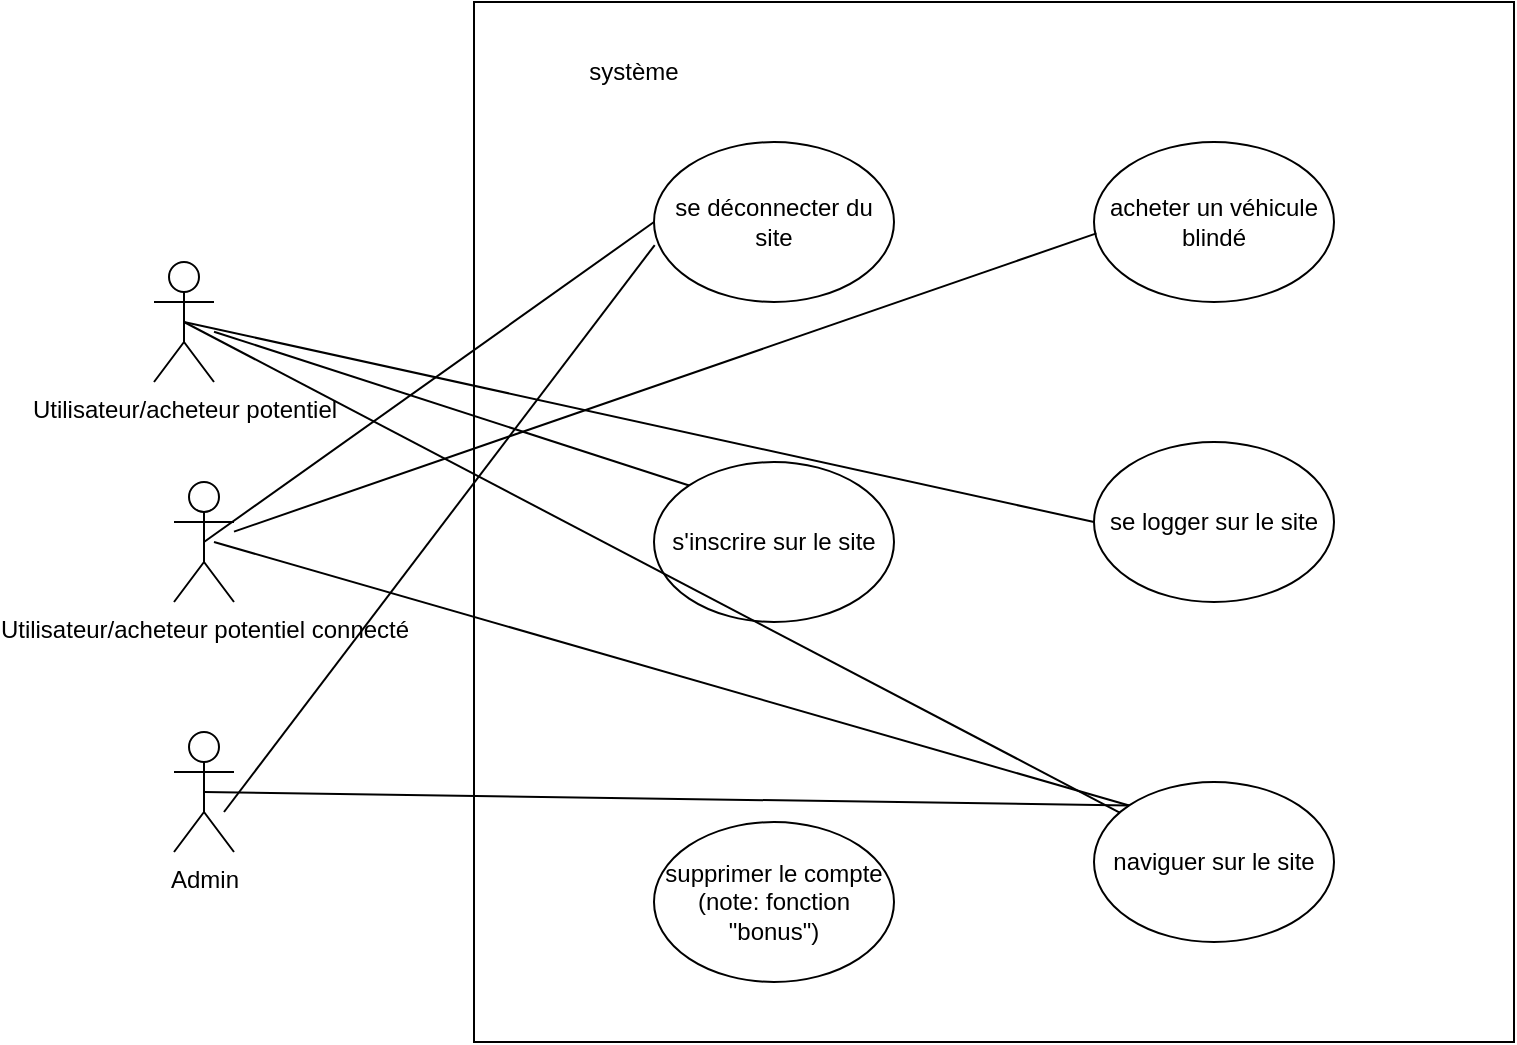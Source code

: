 <mxfile version="16.5.1" type="device"><diagram id="3bnwnVEZmcyIWHNqH_kv" name="Page-1"><mxGraphModel dx="918" dy="721" grid="1" gridSize="10" guides="1" tooltips="1" connect="1" arrows="1" fold="1" page="1" pageScale="1" pageWidth="827" pageHeight="1169" math="0" shadow="0"><root><mxCell id="0"/><mxCell id="1" parent="0"/><mxCell id="pQRpogrpFpRfjVtEAVwP-1" value="" style="whiteSpace=wrap;html=1;aspect=fixed;" vertex="1" parent="1"><mxGeometry x="250" y="220" width="520" height="520" as="geometry"/></mxCell><mxCell id="2ojAmL1oKFSkF84LwNII-1" value="Utilisateur/acheteur potentiel" style="shape=umlActor;verticalLabelPosition=bottom;labelBackgroundColor=#ffffff;verticalAlign=top;html=1;outlineConnect=0;" parent="1" vertex="1"><mxGeometry x="90" y="350" width="30" height="60" as="geometry"/></mxCell><mxCell id="2ojAmL1oKFSkF84LwNII-3" value="acheter un véhicule blindé" style="ellipse;whiteSpace=wrap;html=1;" parent="1" vertex="1"><mxGeometry x="560" y="290" width="120" height="80" as="geometry"/></mxCell><mxCell id="2ojAmL1oKFSkF84LwNII-5" value="se logger sur le site" style="ellipse;whiteSpace=wrap;html=1;fillColor=none;" parent="1" vertex="1"><mxGeometry x="560" y="440" width="120" height="80" as="geometry"/></mxCell><mxCell id="-Zm5uJB3TooLZVovpbcQ-1" value="naviguer sur le site" style="ellipse;whiteSpace=wrap;html=1;" parent="1" vertex="1"><mxGeometry x="560" y="610" width="120" height="80" as="geometry"/></mxCell><mxCell id="-Zm5uJB3TooLZVovpbcQ-2" value="se déconnecter du site" style="ellipse;whiteSpace=wrap;html=1;" parent="1" vertex="1"><mxGeometry x="340" y="290" width="120" height="80" as="geometry"/></mxCell><mxCell id="-Zm5uJB3TooLZVovpbcQ-3" value="" style="endArrow=none;html=1;endFill=0;entryX=0;entryY=0;entryDx=0;entryDy=0;" parent="1" edge="1" target="zi_Wlyaj2MjolKVx7xYj-1" source="2ojAmL1oKFSkF84LwNII-1"><mxGeometry width="50" height="50" relative="1" as="geometry"><mxPoint x="150" y="380" as="sourcePoint"/><mxPoint x="210" y="340" as="targetPoint"/></mxGeometry></mxCell><mxCell id="zi_Wlyaj2MjolKVx7xYj-1" value="s'inscrire sur le site" style="ellipse;whiteSpace=wrap;html=1;" parent="1" vertex="1"><mxGeometry x="340" y="450" width="120" height="80" as="geometry"/></mxCell><mxCell id="zi_Wlyaj2MjolKVx7xYj-4" value="supprimer le compte&lt;br&gt;(note: fonction &quot;bonus&quot;)" style="ellipse;whiteSpace=wrap;html=1;" parent="1" vertex="1"><mxGeometry x="340" y="630" width="120" height="80" as="geometry"/></mxCell><mxCell id="pQRpogrpFpRfjVtEAVwP-2" value="système" style="text;html=1;strokeColor=none;fillColor=none;align=center;verticalAlign=middle;whiteSpace=wrap;rounded=0;" vertex="1" parent="1"><mxGeometry x="300" y="240" width="60" height="30" as="geometry"/></mxCell><mxCell id="pQRpogrpFpRfjVtEAVwP-3" value="Utilisateur/acheteur potentiel connecté" style="shape=umlActor;verticalLabelPosition=bottom;labelBackgroundColor=#ffffff;verticalAlign=top;html=1;outlineConnect=0;" vertex="1" parent="1"><mxGeometry x="100" y="460" width="30" height="60" as="geometry"/></mxCell><mxCell id="pQRpogrpFpRfjVtEAVwP-9" value="Admin" style="shape=umlActor;verticalLabelPosition=bottom;labelBackgroundColor=#ffffff;verticalAlign=top;html=1;outlineConnect=0;" vertex="1" parent="1"><mxGeometry x="100" y="585" width="30" height="60" as="geometry"/></mxCell><mxCell id="pQRpogrpFpRfjVtEAVwP-10" value="" style="endArrow=none;html=1;rounded=0;entryX=0;entryY=0.5;entryDx=0;entryDy=0;exitX=0.5;exitY=0.5;exitDx=0;exitDy=0;exitPerimeter=0;" edge="1" parent="1" source="pQRpogrpFpRfjVtEAVwP-3" target="-Zm5uJB3TooLZVovpbcQ-2"><mxGeometry width="50" height="50" relative="1" as="geometry"><mxPoint x="410" y="510" as="sourcePoint"/><mxPoint x="460" y="460" as="targetPoint"/></mxGeometry></mxCell><mxCell id="pQRpogrpFpRfjVtEAVwP-11" value="" style="endArrow=none;html=1;rounded=0;exitX=0.5;exitY=0.5;exitDx=0;exitDy=0;exitPerimeter=0;" edge="1" parent="1" source="2ojAmL1oKFSkF84LwNII-1" target="-Zm5uJB3TooLZVovpbcQ-1"><mxGeometry width="50" height="50" relative="1" as="geometry"><mxPoint x="410" y="510" as="sourcePoint"/><mxPoint x="460" y="460" as="targetPoint"/></mxGeometry></mxCell><mxCell id="pQRpogrpFpRfjVtEAVwP-12" value="" style="endArrow=none;html=1;rounded=0;entryX=0;entryY=0;entryDx=0;entryDy=0;" edge="1" parent="1" target="-Zm5uJB3TooLZVovpbcQ-1"><mxGeometry width="50" height="50" relative="1" as="geometry"><mxPoint x="120" y="490" as="sourcePoint"/><mxPoint x="460" y="460" as="targetPoint"/></mxGeometry></mxCell><mxCell id="pQRpogrpFpRfjVtEAVwP-13" value="" style="endArrow=none;html=1;rounded=0;exitX=0.5;exitY=0.5;exitDx=0;exitDy=0;exitPerimeter=0;entryX=0;entryY=0;entryDx=0;entryDy=0;" edge="1" parent="1" source="pQRpogrpFpRfjVtEAVwP-9" target="-Zm5uJB3TooLZVovpbcQ-1"><mxGeometry width="50" height="50" relative="1" as="geometry"><mxPoint x="410" y="510" as="sourcePoint"/><mxPoint x="460" y="460" as="targetPoint"/></mxGeometry></mxCell><mxCell id="pQRpogrpFpRfjVtEAVwP-14" value="" style="endArrow=none;html=1;rounded=0;entryX=0.01;entryY=0.571;entryDx=0;entryDy=0;entryPerimeter=0;" edge="1" parent="1" source="pQRpogrpFpRfjVtEAVwP-3" target="2ojAmL1oKFSkF84LwNII-3"><mxGeometry width="50" height="50" relative="1" as="geometry"><mxPoint x="410" y="510" as="sourcePoint"/><mxPoint x="460" y="460" as="targetPoint"/></mxGeometry></mxCell><mxCell id="pQRpogrpFpRfjVtEAVwP-15" value="" style="endArrow=none;html=1;rounded=0;exitX=0.5;exitY=0.5;exitDx=0;exitDy=0;exitPerimeter=0;entryX=0;entryY=0.5;entryDx=0;entryDy=0;" edge="1" parent="1" source="2ojAmL1oKFSkF84LwNII-1" target="2ojAmL1oKFSkF84LwNII-5"><mxGeometry width="50" height="50" relative="1" as="geometry"><mxPoint x="410" y="510" as="sourcePoint"/><mxPoint x="460" y="460" as="targetPoint"/></mxGeometry></mxCell><mxCell id="pQRpogrpFpRfjVtEAVwP-16" value="" style="endArrow=none;html=1;rounded=0;exitX=0.5;exitY=0.5;exitDx=0;exitDy=0;exitPerimeter=0;entryX=0.003;entryY=0.644;entryDx=0;entryDy=0;entryPerimeter=0;" edge="1" parent="1" target="-Zm5uJB3TooLZVovpbcQ-2"><mxGeometry width="50" height="50" relative="1" as="geometry"><mxPoint x="125" y="625" as="sourcePoint"/><mxPoint x="587.574" y="631.716" as="targetPoint"/></mxGeometry></mxCell></root></mxGraphModel></diagram></mxfile>